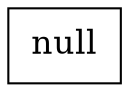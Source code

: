digraph ll {
	node [shape=Mrecord, fontsize=16];
	rankdir=LR;
	edge [tailclip=false];
	ranksep=.75;
	null[shape=box];

}
